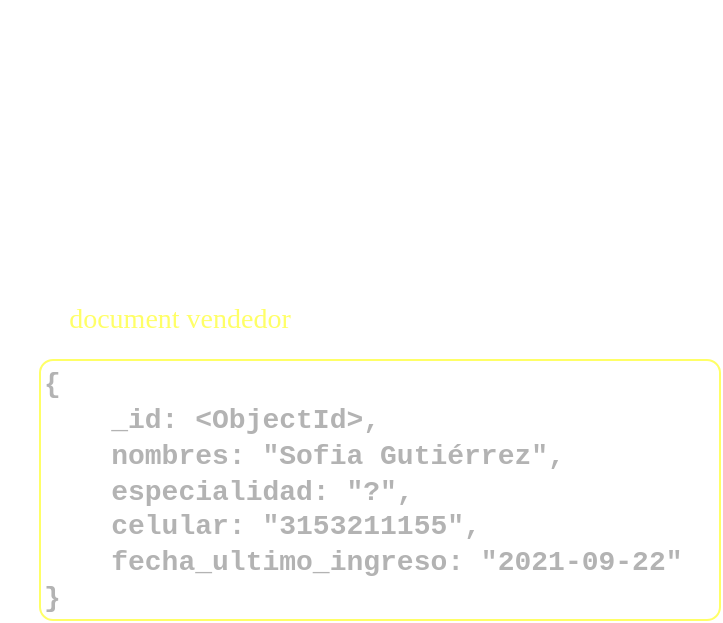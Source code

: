 <mxfile>
    <diagram id="IfHdpkt5FfNbNsMXHIhH" name="vendedores">
        <mxGraphModel dx="1182" dy="477" grid="1" gridSize="10" guides="1" tooltips="1" connect="1" arrows="1" fold="1" page="1" pageScale="1" pageWidth="850" pageHeight="1100" math="0" shadow="0">
            <root>
                <mxCell id="0"/>
                <mxCell id="1" parent="0"/>
                <mxCell id="2" value="&lt;div style=&quot;font-size: 14px&quot;&gt;&lt;font face=&quot;Courier New&quot; style=&quot;font-size: 14px&quot; color=&quot;#b3b3b3&quot;&gt;&lt;b&gt;{&lt;br&gt;&lt;/b&gt;&lt;/font&gt;&lt;/div&gt;&lt;div style=&quot;font-size: 14px&quot;&gt;&lt;font face=&quot;Courier New&quot; style=&quot;font-size: 14px&quot; color=&quot;#b3b3b3&quot;&gt;&lt;b&gt;&amp;nbsp; &amp;nbsp; _id: &amp;lt;ObjectId&amp;gt;,&lt;/b&gt;&lt;/font&gt;&lt;/div&gt;&lt;div style=&quot;font-size: 14px&quot;&gt;&lt;font face=&quot;Courier New&quot; style=&quot;font-size: 14px&quot; color=&quot;#b3b3b3&quot;&gt;&lt;b&gt;&amp;nbsp; &amp;nbsp; nombres: &quot;Sofia Gutiérrez&quot;,&lt;/b&gt;&lt;/font&gt;&lt;/div&gt;&lt;div style=&quot;font-size: 14px&quot;&gt;&lt;font face=&quot;Courier New&quot; style=&quot;font-size: 14px&quot; color=&quot;#b3b3b3&quot;&gt;&lt;b&gt;&amp;nbsp; &amp;nbsp; especialidad: &quot;?&quot;,&lt;/b&gt;&lt;/font&gt;&lt;/div&gt;&lt;div style=&quot;font-size: 14px&quot;&gt;&lt;font face=&quot;Courier New&quot; style=&quot;font-size: 14px&quot; color=&quot;#b3b3b3&quot;&gt;&lt;b&gt;&amp;nbsp; &amp;nbsp; celular: &quot;3153211155&quot;,&lt;/b&gt;&lt;/font&gt;&lt;/div&gt;&lt;div style=&quot;font-size: 14px&quot;&gt;&lt;font face=&quot;Courier New&quot; style=&quot;font-size: 14px&quot; color=&quot;#b3b3b3&quot;&gt;&lt;b&gt;&amp;nbsp; &amp;nbsp; fecha_ultimo_ingreso: &quot;2021-09-22&quot;&lt;/b&gt;&lt;/font&gt;&lt;/div&gt;&lt;div style=&quot;font-size: 14px&quot;&gt;&lt;font face=&quot;Courier New&quot; style=&quot;font-size: 14px&quot; color=&quot;#b3b3b3&quot;&gt;&lt;b&gt;}&lt;/b&gt;&lt;/font&gt;&lt;/div&gt;" style="rounded=1;whiteSpace=wrap;html=1;align=left;arcSize=5;shadow=0;sketch=0;glass=0;strokeColor=#FFFF66;" vertex="1" parent="1">
                    <mxGeometry x="60" y="200" width="340" height="130" as="geometry"/>
                </mxCell>
                <mxCell id="3" value="&lt;span style=&quot;text-align: left ; font-size: 14px&quot;&gt;document vendedor&lt;/span&gt;" style="text;html=1;strokeColor=none;fillColor=none;align=center;verticalAlign=middle;whiteSpace=wrap;rounded=0;fontFamily=Tahoma;fontStyle=0;fontSize=14;fontColor=#FFFF66;" vertex="1" parent="1">
                    <mxGeometry x="50" y="170" width="160" height="20" as="geometry"/>
                </mxCell>
                <mxCell id="4" value="&lt;h1&gt;&lt;font color=&quot;#ffffff&quot;&gt;ODM&lt;/font&gt;&lt;/h1&gt;&lt;p&gt;&lt;font color=&quot;#ffffff&quot;&gt;Modelo general de la entidad&amp;nbsp; vendedor&lt;/font&gt;&lt;/p&gt;" style="text;html=1;strokeColor=none;fillColor=none;spacing=5;spacingTop=-20;whiteSpace=wrap;overflow=hidden;rounded=0;shadow=0;glass=0;sketch=0;fontFamily=Tahoma;fontSize=14;fontColor=#FFFF66;" vertex="1" parent="1">
                    <mxGeometry x="40" y="30" width="310" height="120" as="geometry"/>
                </mxCell>
            </root>
        </mxGraphModel>
    </diagram>
</mxfile>